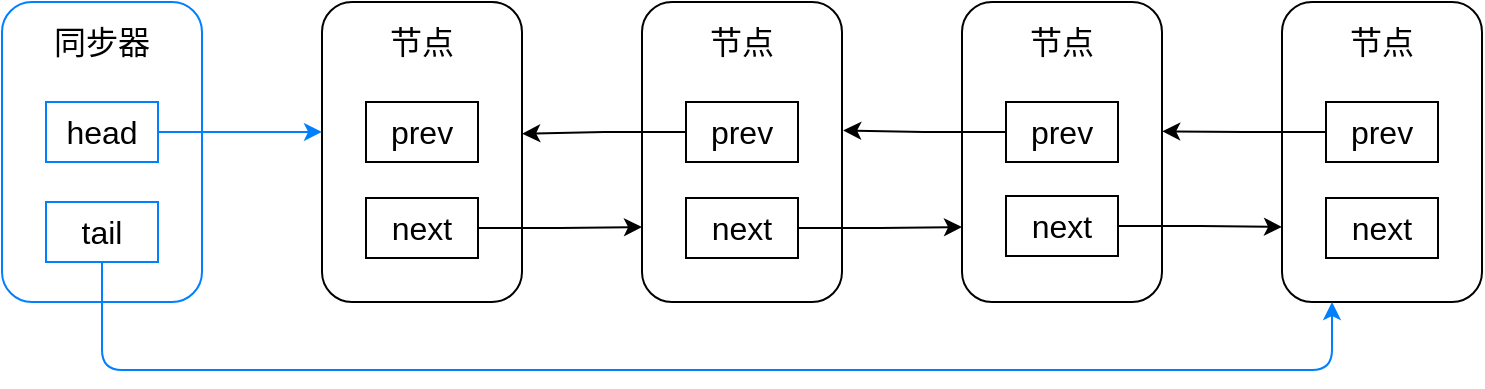 <mxfile version="14.1.8" type="device"><diagram id="GUS5kqXxHr93VzgPTM_m" name="第 1 页"><mxGraphModel dx="1024" dy="625" grid="1" gridSize="8" guides="1" tooltips="0" connect="0" arrows="1" fold="1" page="1" pageScale="1" pageWidth="827" pageHeight="1169" math="0" shadow="0"><root><mxCell id="0"/><mxCell id="1" parent="0"/><mxCell id="HJkOT-H57iBEQ_Jz5swr-5" value="" style="group" parent="1" vertex="1" connectable="0"><mxGeometry x="40" y="200" width="100" height="150" as="geometry"/></mxCell><mxCell id="HJkOT-H57iBEQ_Jz5swr-1" value="" style="rounded=1;whiteSpace=wrap;html=1;strokeColor=#007FFF;" parent="HJkOT-H57iBEQ_Jz5swr-5" vertex="1"><mxGeometry width="100" height="150" as="geometry"/></mxCell><mxCell id="HJkOT-H57iBEQ_Jz5swr-2" value="同步器" style="text;html=1;strokeColor=none;fillColor=none;align=center;verticalAlign=middle;whiteSpace=wrap;rounded=0;fontSize=16;" parent="HJkOT-H57iBEQ_Jz5swr-5" vertex="1"><mxGeometry x="10" y="10" width="80" height="20" as="geometry"/></mxCell><mxCell id="HJkOT-H57iBEQ_Jz5swr-3" value="head" style="rounded=0;whiteSpace=wrap;html=1;fontSize=16;strokeColor=#007FFF;" parent="HJkOT-H57iBEQ_Jz5swr-5" vertex="1"><mxGeometry x="22" y="50" width="56" height="30" as="geometry"/></mxCell><mxCell id="HJkOT-H57iBEQ_Jz5swr-4" value="tail" style="rounded=0;whiteSpace=wrap;html=1;fontSize=16;strokeColor=#007FFF;" parent="HJkOT-H57iBEQ_Jz5swr-5" vertex="1"><mxGeometry x="22" y="100" width="56" height="30" as="geometry"/></mxCell><mxCell id="HJkOT-H57iBEQ_Jz5swr-6" value="" style="group" parent="1" vertex="1" connectable="0"><mxGeometry x="200" y="200" width="100" height="150" as="geometry"/></mxCell><mxCell id="HJkOT-H57iBEQ_Jz5swr-7" value="" style="rounded=1;whiteSpace=wrap;html=1;" parent="HJkOT-H57iBEQ_Jz5swr-6" vertex="1"><mxGeometry width="100" height="150" as="geometry"/></mxCell><mxCell id="HJkOT-H57iBEQ_Jz5swr-8" value="节点" style="text;html=1;strokeColor=none;fillColor=none;align=center;verticalAlign=middle;whiteSpace=wrap;rounded=0;fontSize=16;" parent="HJkOT-H57iBEQ_Jz5swr-6" vertex="1"><mxGeometry x="10" y="10" width="80" height="20" as="geometry"/></mxCell><mxCell id="HJkOT-H57iBEQ_Jz5swr-9" value="prev" style="rounded=0;whiteSpace=wrap;html=1;fontSize=16;" parent="HJkOT-H57iBEQ_Jz5swr-6" vertex="1"><mxGeometry x="22" y="50" width="56" height="30" as="geometry"/></mxCell><mxCell id="HJkOT-H57iBEQ_Jz5swr-10" value="next" style="rounded=0;whiteSpace=wrap;html=1;fontSize=16;" parent="HJkOT-H57iBEQ_Jz5swr-6" vertex="1"><mxGeometry x="22" y="98" width="56" height="30" as="geometry"/></mxCell><mxCell id="HJkOT-H57iBEQ_Jz5swr-35" style="edgeStyle=orthogonalEdgeStyle;rounded=1;orthogonalLoop=1;jettySize=auto;html=1;exitX=1;exitY=0.5;exitDx=0;exitDy=0;fontSize=16;entryX=0;entryY=0.433;entryDx=0;entryDy=0;entryPerimeter=0;strokeColor=#007FFF;" parent="1" source="HJkOT-H57iBEQ_Jz5swr-3" target="HJkOT-H57iBEQ_Jz5swr-7" edge="1"><mxGeometry relative="1" as="geometry"><mxPoint x="180" y="275" as="targetPoint"/></mxGeometry></mxCell><mxCell id="HJkOT-H57iBEQ_Jz5swr-36" value="" style="group" parent="1" vertex="1" connectable="0"><mxGeometry x="360" y="200" width="100" height="150" as="geometry"/></mxCell><mxCell id="HJkOT-H57iBEQ_Jz5swr-37" value="" style="rounded=1;whiteSpace=wrap;html=1;" parent="HJkOT-H57iBEQ_Jz5swr-36" vertex="1"><mxGeometry width="100" height="150" as="geometry"/></mxCell><mxCell id="HJkOT-H57iBEQ_Jz5swr-38" value="节点" style="text;html=1;strokeColor=none;fillColor=none;align=center;verticalAlign=middle;whiteSpace=wrap;rounded=0;fontSize=16;" parent="HJkOT-H57iBEQ_Jz5swr-36" vertex="1"><mxGeometry x="10" y="10" width="80" height="20" as="geometry"/></mxCell><mxCell id="HJkOT-H57iBEQ_Jz5swr-39" value="prev" style="rounded=0;whiteSpace=wrap;html=1;fontSize=16;" parent="HJkOT-H57iBEQ_Jz5swr-36" vertex="1"><mxGeometry x="22" y="50" width="56" height="30" as="geometry"/></mxCell><mxCell id="HJkOT-H57iBEQ_Jz5swr-40" value="next" style="rounded=0;whiteSpace=wrap;html=1;fontSize=16;" parent="HJkOT-H57iBEQ_Jz5swr-36" vertex="1"><mxGeometry x="22" y="98" width="56" height="30" as="geometry"/></mxCell><mxCell id="HJkOT-H57iBEQ_Jz5swr-41" value="" style="group" parent="1" vertex="1" connectable="0"><mxGeometry x="520" y="200" width="100" height="150" as="geometry"/></mxCell><mxCell id="HJkOT-H57iBEQ_Jz5swr-42" value="" style="rounded=1;whiteSpace=wrap;html=1;" parent="HJkOT-H57iBEQ_Jz5swr-41" vertex="1"><mxGeometry width="100" height="150" as="geometry"/></mxCell><mxCell id="HJkOT-H57iBEQ_Jz5swr-43" value="节点" style="text;html=1;strokeColor=none;fillColor=none;align=center;verticalAlign=middle;whiteSpace=wrap;rounded=0;fontSize=16;" parent="HJkOT-H57iBEQ_Jz5swr-41" vertex="1"><mxGeometry x="10" y="10" width="80" height="20" as="geometry"/></mxCell><mxCell id="HJkOT-H57iBEQ_Jz5swr-44" value="prev" style="rounded=0;whiteSpace=wrap;html=1;fontSize=16;" parent="HJkOT-H57iBEQ_Jz5swr-41" vertex="1"><mxGeometry x="22" y="50" width="56" height="30" as="geometry"/></mxCell><mxCell id="HJkOT-H57iBEQ_Jz5swr-45" value="next" style="rounded=0;whiteSpace=wrap;html=1;fontSize=16;" parent="HJkOT-H57iBEQ_Jz5swr-41" vertex="1"><mxGeometry x="22" y="97" width="56" height="30" as="geometry"/></mxCell><mxCell id="HJkOT-H57iBEQ_Jz5swr-47" value="" style="group" parent="1" vertex="1" connectable="0"><mxGeometry x="680" y="200" width="100" height="150" as="geometry"/></mxCell><mxCell id="HJkOT-H57iBEQ_Jz5swr-48" value="" style="rounded=1;whiteSpace=wrap;html=1;" parent="HJkOT-H57iBEQ_Jz5swr-47" vertex="1"><mxGeometry width="100" height="150" as="geometry"/></mxCell><mxCell id="HJkOT-H57iBEQ_Jz5swr-49" value="节点" style="text;html=1;strokeColor=none;fillColor=none;align=center;verticalAlign=middle;whiteSpace=wrap;rounded=0;fontSize=16;" parent="HJkOT-H57iBEQ_Jz5swr-47" vertex="1"><mxGeometry x="10" y="10" width="80" height="20" as="geometry"/></mxCell><mxCell id="HJkOT-H57iBEQ_Jz5swr-50" value="prev" style="rounded=0;whiteSpace=wrap;html=1;fontSize=16;" parent="HJkOT-H57iBEQ_Jz5swr-47" vertex="1"><mxGeometry x="22" y="50" width="56" height="30" as="geometry"/></mxCell><mxCell id="HJkOT-H57iBEQ_Jz5swr-51" value="next" style="rounded=0;whiteSpace=wrap;html=1;fontSize=16;" parent="HJkOT-H57iBEQ_Jz5swr-47" vertex="1"><mxGeometry x="22" y="98" width="56" height="30" as="geometry"/></mxCell><mxCell id="HJkOT-H57iBEQ_Jz5swr-60" style="edgeStyle=orthogonalEdgeStyle;rounded=0;orthogonalLoop=1;jettySize=auto;html=1;exitX=1;exitY=0.5;exitDx=0;exitDy=0;entryX=0;entryY=0.75;entryDx=0;entryDy=0;fontSize=16;" parent="1" source="HJkOT-H57iBEQ_Jz5swr-10" target="HJkOT-H57iBEQ_Jz5swr-37" edge="1"><mxGeometry relative="1" as="geometry"/></mxCell><mxCell id="HJkOT-H57iBEQ_Jz5swr-61" style="edgeStyle=orthogonalEdgeStyle;rounded=0;orthogonalLoop=1;jettySize=auto;html=1;exitX=1;exitY=0.5;exitDx=0;exitDy=0;entryX=0;entryY=0.75;entryDx=0;entryDy=0;fontSize=16;" parent="1" source="HJkOT-H57iBEQ_Jz5swr-40" target="HJkOT-H57iBEQ_Jz5swr-42" edge="1"><mxGeometry relative="1" as="geometry"/></mxCell><mxCell id="HJkOT-H57iBEQ_Jz5swr-62" style="edgeStyle=orthogonalEdgeStyle;rounded=0;orthogonalLoop=1;jettySize=auto;html=1;exitX=1;exitY=0.5;exitDx=0;exitDy=0;entryX=0;entryY=0.75;entryDx=0;entryDy=0;fontSize=16;" parent="1" source="HJkOT-H57iBEQ_Jz5swr-45" target="HJkOT-H57iBEQ_Jz5swr-48" edge="1"><mxGeometry relative="1" as="geometry"/></mxCell><mxCell id="HJkOT-H57iBEQ_Jz5swr-63" style="edgeStyle=orthogonalEdgeStyle;rounded=0;orthogonalLoop=1;jettySize=auto;html=1;exitX=0;exitY=0.5;exitDx=0;exitDy=0;entryX=1.001;entryY=0.431;entryDx=0;entryDy=0;entryPerimeter=0;fontSize=16;" parent="1" source="HJkOT-H57iBEQ_Jz5swr-50" target="HJkOT-H57iBEQ_Jz5swr-42" edge="1"><mxGeometry relative="1" as="geometry"/></mxCell><mxCell id="HJkOT-H57iBEQ_Jz5swr-64" style="edgeStyle=orthogonalEdgeStyle;rounded=0;orthogonalLoop=1;jettySize=auto;html=1;exitX=0;exitY=0.5;exitDx=0;exitDy=0;entryX=1.006;entryY=0.428;entryDx=0;entryDy=0;entryPerimeter=0;fontSize=16;" parent="1" source="HJkOT-H57iBEQ_Jz5swr-44" target="HJkOT-H57iBEQ_Jz5swr-37" edge="1"><mxGeometry relative="1" as="geometry"/></mxCell><mxCell id="HJkOT-H57iBEQ_Jz5swr-65" style="edgeStyle=orthogonalEdgeStyle;rounded=0;orthogonalLoop=1;jettySize=auto;html=1;exitX=0;exitY=0.5;exitDx=0;exitDy=0;entryX=1.001;entryY=0.439;entryDx=0;entryDy=0;entryPerimeter=0;fontSize=16;" parent="1" source="HJkOT-H57iBEQ_Jz5swr-39" target="HJkOT-H57iBEQ_Jz5swr-7" edge="1"><mxGeometry relative="1" as="geometry"/></mxCell><mxCell id="HJkOT-H57iBEQ_Jz5swr-70" style="edgeStyle=orthogonalEdgeStyle;orthogonalLoop=1;jettySize=auto;html=1;exitX=0.5;exitY=1;exitDx=0;exitDy=0;entryX=0.25;entryY=1;entryDx=0;entryDy=0;fontSize=16;rounded=1;strokeColor=#007FFF;" parent="1" source="HJkOT-H57iBEQ_Jz5swr-4" target="HJkOT-H57iBEQ_Jz5swr-48" edge="1"><mxGeometry relative="1" as="geometry"><Array as="points"><mxPoint x="90" y="384"/><mxPoint x="705" y="384"/></Array></mxGeometry></mxCell></root></mxGraphModel></diagram></mxfile>